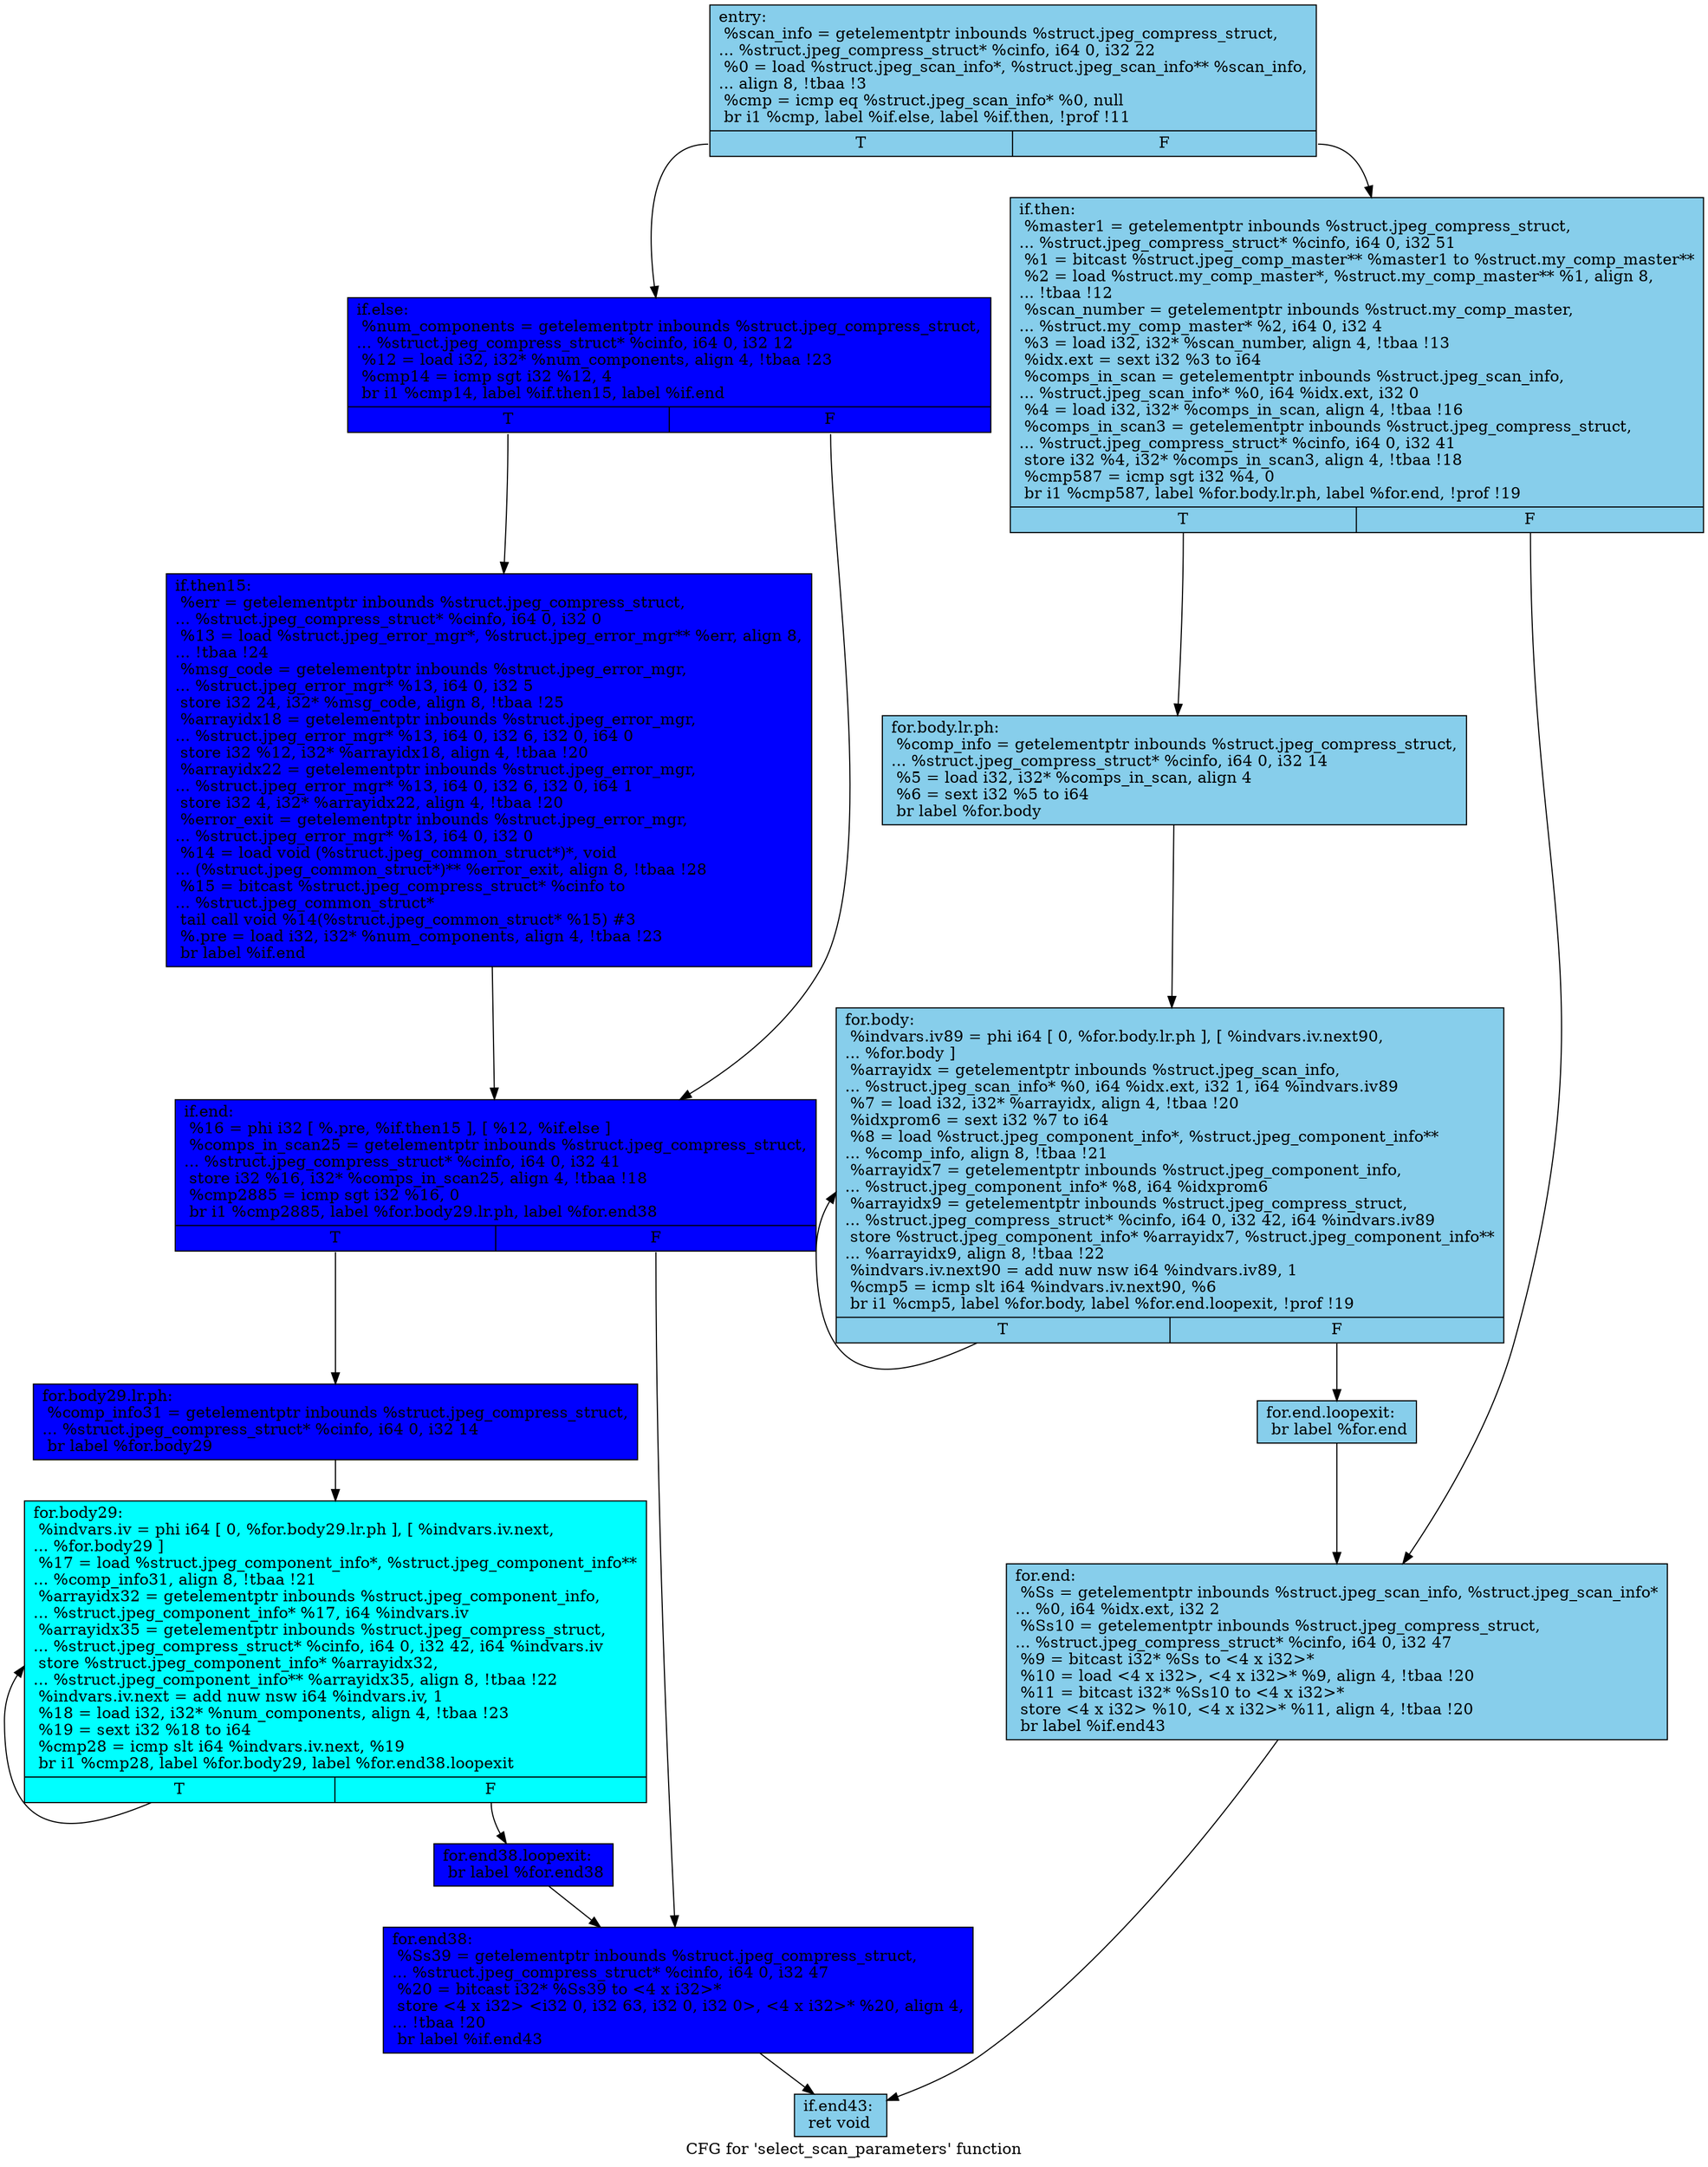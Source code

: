 digraph "CFG for 'select_scan_parameters' function" {
	label="CFG for 'select_scan_parameters' function";

	Node0x62254e0 [shape=record, style = filled, fillcolor = skyblue, label="{entry:\l  %scan_info = getelementptr inbounds %struct.jpeg_compress_struct,\l... %struct.jpeg_compress_struct* %cinfo, i64 0, i32 22\l  %0 = load %struct.jpeg_scan_info*, %struct.jpeg_scan_info** %scan_info,\l... align 8, !tbaa !3\l  %cmp = icmp eq %struct.jpeg_scan_info* %0, null\l  br i1 %cmp, label %if.else, label %if.then, !prof !11\l|{<s0>T|<s1>F}}"];
	Node0x62254e0:s0 -> Node0x6225690;
	Node0x62254e0:s1 -> Node0x6225700;
	Node0x6225700 [shape=record, style = filled, fillcolor = skyblue, label="{if.then:                                          \l  %master1 = getelementptr inbounds %struct.jpeg_compress_struct,\l... %struct.jpeg_compress_struct* %cinfo, i64 0, i32 51\l  %1 = bitcast %struct.jpeg_comp_master** %master1 to %struct.my_comp_master**\l  %2 = load %struct.my_comp_master*, %struct.my_comp_master** %1, align 8,\l... !tbaa !12\l  %scan_number = getelementptr inbounds %struct.my_comp_master,\l... %struct.my_comp_master* %2, i64 0, i32 4\l  %3 = load i32, i32* %scan_number, align 4, !tbaa !13\l  %idx.ext = sext i32 %3 to i64\l  %comps_in_scan = getelementptr inbounds %struct.jpeg_scan_info,\l... %struct.jpeg_scan_info* %0, i64 %idx.ext, i32 0\l  %4 = load i32, i32* %comps_in_scan, align 4, !tbaa !16\l  %comps_in_scan3 = getelementptr inbounds %struct.jpeg_compress_struct,\l... %struct.jpeg_compress_struct* %cinfo, i64 0, i32 41\l  store i32 %4, i32* %comps_in_scan3, align 4, !tbaa !18\l  %cmp587 = icmp sgt i32 %4, 0\l  br i1 %cmp587, label %for.body.lr.ph, label %for.end, !prof !19\l|{<s0>T|<s1>F}}"];
	Node0x6225700:s0 -> Node0x6226570;
	Node0x6225700:s1 -> Node0x6225350;
	Node0x6226570 [shape=record, style = filled, fillcolor = skyblue, label="{for.body.lr.ph:                                   \l  %comp_info = getelementptr inbounds %struct.jpeg_compress_struct,\l... %struct.jpeg_compress_struct* %cinfo, i64 0, i32 14\l  %5 = load i32, i32* %comps_in_scan, align 4\l  %6 = sext i32 %5 to i64\l  br label %for.body\l}"];
	Node0x6226570 -> Node0x62269b0;
	Node0x62269b0 [shape=record, style = filled, fillcolor = skyblue, label="{for.body:                                         \l  %indvars.iv89 = phi i64 [ 0, %for.body.lr.ph ], [ %indvars.iv.next90,\l... %for.body ]\l  %arrayidx = getelementptr inbounds %struct.jpeg_scan_info,\l... %struct.jpeg_scan_info* %0, i64 %idx.ext, i32 1, i64 %indvars.iv89\l  %7 = load i32, i32* %arrayidx, align 4, !tbaa !20\l  %idxprom6 = sext i32 %7 to i64\l  %8 = load %struct.jpeg_component_info*, %struct.jpeg_component_info**\l... %comp_info, align 8, !tbaa !21\l  %arrayidx7 = getelementptr inbounds %struct.jpeg_component_info,\l... %struct.jpeg_component_info* %8, i64 %idxprom6\l  %arrayidx9 = getelementptr inbounds %struct.jpeg_compress_struct,\l... %struct.jpeg_compress_struct* %cinfo, i64 0, i32 42, i64 %indvars.iv89\l  store %struct.jpeg_component_info* %arrayidx7, %struct.jpeg_component_info**\l... %arrayidx9, align 8, !tbaa !22\l  %indvars.iv.next90 = add nuw nsw i64 %indvars.iv89, 1\l  %cmp5 = icmp slt i64 %indvars.iv.next90, %6\l  br i1 %cmp5, label %for.body, label %for.end.loopexit, !prof !19\l|{<s0>T|<s1>F}}"];
	Node0x62269b0:s0 -> Node0x62269b0;
	Node0x62269b0:s1 -> Node0x6226210;
	Node0x6226210 [shape=record, style = filled, fillcolor = skyblue, label="{for.end.loopexit:                                 \l  br label %for.end\l}"];
	Node0x6226210 -> Node0x6225350;
	Node0x6225350 [shape=record, style = filled, fillcolor = skyblue, label="{for.end:                                          \l  %Ss = getelementptr inbounds %struct.jpeg_scan_info, %struct.jpeg_scan_info*\l... %0, i64 %idx.ext, i32 2\l  %Ss10 = getelementptr inbounds %struct.jpeg_compress_struct,\l... %struct.jpeg_compress_struct* %cinfo, i64 0, i32 47\l  %9 = bitcast i32* %Ss to \<4 x i32\>*\l  %10 = load \<4 x i32\>, \<4 x i32\>* %9, align 4, !tbaa !20\l  %11 = bitcast i32* %Ss10 to \<4 x i32\>*\l  store \<4 x i32\> %10, \<4 x i32\>* %11, align 4, !tbaa !20\l  br label %if.end43\l}"];
	Node0x6225350 -> Node0x6227820;
	Node0x6225690 [shape=record, style = filled, fillcolor = blue, label="{if.else:                                          \l  %num_components = getelementptr inbounds %struct.jpeg_compress_struct,\l... %struct.jpeg_compress_struct* %cinfo, i64 0, i32 12\l  %12 = load i32, i32* %num_components, align 4, !tbaa !23\l  %cmp14 = icmp sgt i32 %12, 4\l  br i1 %cmp14, label %if.then15, label %if.end\l|{<s0>T|<s1>F}}"];
	Node0x6225690:s0 -> Node0x6227a50;
	Node0x6225690:s1 -> Node0x6227b30;
	Node0x6227a50 [shape=record, style = filled, fillcolor = blue, label="{if.then15:                                        \l  %err = getelementptr inbounds %struct.jpeg_compress_struct,\l... %struct.jpeg_compress_struct* %cinfo, i64 0, i32 0\l  %13 = load %struct.jpeg_error_mgr*, %struct.jpeg_error_mgr** %err, align 8,\l... !tbaa !24\l  %msg_code = getelementptr inbounds %struct.jpeg_error_mgr,\l... %struct.jpeg_error_mgr* %13, i64 0, i32 5\l  store i32 24, i32* %msg_code, align 8, !tbaa !25\l  %arrayidx18 = getelementptr inbounds %struct.jpeg_error_mgr,\l... %struct.jpeg_error_mgr* %13, i64 0, i32 6, i32 0, i64 0\l  store i32 %12, i32* %arrayidx18, align 4, !tbaa !20\l  %arrayidx22 = getelementptr inbounds %struct.jpeg_error_mgr,\l... %struct.jpeg_error_mgr* %13, i64 0, i32 6, i32 0, i64 1\l  store i32 4, i32* %arrayidx22, align 4, !tbaa !20\l  %error_exit = getelementptr inbounds %struct.jpeg_error_mgr,\l... %struct.jpeg_error_mgr* %13, i64 0, i32 0\l  %14 = load void (%struct.jpeg_common_struct*)*, void\l... (%struct.jpeg_common_struct*)** %error_exit, align 8, !tbaa !28\l  %15 = bitcast %struct.jpeg_compress_struct* %cinfo to\l... %struct.jpeg_common_struct*\l  tail call void %14(%struct.jpeg_common_struct* %15) #3\l  %.pre = load i32, i32* %num_components, align 4, !tbaa !23\l  br label %if.end\l}"];
	Node0x6227a50 -> Node0x6227b30;
	Node0x6227b30 [shape=record, style = filled, fillcolor = blue, label="{if.end:                                           \l  %16 = phi i32 [ %.pre, %if.then15 ], [ %12, %if.else ]\l  %comps_in_scan25 = getelementptr inbounds %struct.jpeg_compress_struct,\l... %struct.jpeg_compress_struct* %cinfo, i64 0, i32 41\l  store i32 %16, i32* %comps_in_scan25, align 4, !tbaa !18\l  %cmp2885 = icmp sgt i32 %16, 0\l  br i1 %cmp2885, label %for.body29.lr.ph, label %for.end38\l|{<s0>T|<s1>F}}"];
	Node0x6227b30:s0 -> Node0x61fa1f0;
	Node0x6227b30:s1 -> Node0x61fa2f0;
	Node0x61fa1f0 [shape=record, style = filled, fillcolor = blue, label="{for.body29.lr.ph:                                 \l  %comp_info31 = getelementptr inbounds %struct.jpeg_compress_struct,\l... %struct.jpeg_compress_struct* %cinfo, i64 0, i32 14\l  br label %for.body29\l}"];
	Node0x61fa1f0 -> Node0x61fa530;
	Node0x61fa530 [shape=record, style = filled, fillcolor = cyan, label="{for.body29:                                       \l  %indvars.iv = phi i64 [ 0, %for.body29.lr.ph ], [ %indvars.iv.next,\l... %for.body29 ]\l  %17 = load %struct.jpeg_component_info*, %struct.jpeg_component_info**\l... %comp_info31, align 8, !tbaa !21\l  %arrayidx32 = getelementptr inbounds %struct.jpeg_component_info,\l... %struct.jpeg_component_info* %17, i64 %indvars.iv\l  %arrayidx35 = getelementptr inbounds %struct.jpeg_compress_struct,\l... %struct.jpeg_compress_struct* %cinfo, i64 0, i32 42, i64 %indvars.iv\l  store %struct.jpeg_component_info* %arrayidx32,\l... %struct.jpeg_component_info** %arrayidx35, align 8, !tbaa !22\l  %indvars.iv.next = add nuw nsw i64 %indvars.iv, 1\l  %18 = load i32, i32* %num_components, align 4, !tbaa !23\l  %19 = sext i32 %18 to i64\l  %cmp28 = icmp slt i64 %indvars.iv.next, %19\l  br i1 %cmp28, label %for.body29, label %for.end38.loopexit\l|{<s0>T|<s1>F}}"];
	Node0x61fa530:s0 -> Node0x61fa530;
	Node0x61fa530:s1 -> Node0x61fab50;
	Node0x61fab50 [shape=record, style = filled, fillcolor = blue, label="{for.end38.loopexit:                               \l  br label %for.end38\l}"];
	Node0x61fab50 -> Node0x61fa2f0;
	Node0x61fa2f0 [shape=record, style = filled, fillcolor = blue, label="{for.end38:                                        \l  %Ss39 = getelementptr inbounds %struct.jpeg_compress_struct,\l... %struct.jpeg_compress_struct* %cinfo, i64 0, i32 47\l  %20 = bitcast i32* %Ss39 to \<4 x i32\>*\l  store \<4 x i32\> \<i32 0, i32 63, i32 0, i32 0\>, \<4 x i32\>* %20, align 4,\l... !tbaa !20\l  br label %if.end43\l}"];
	Node0x61fa2f0 -> Node0x6227820;
	Node0x6227820 [shape=record, style = filled, fillcolor = skyblue, label="{if.end43:                                         \l  ret void\l}"];
}
